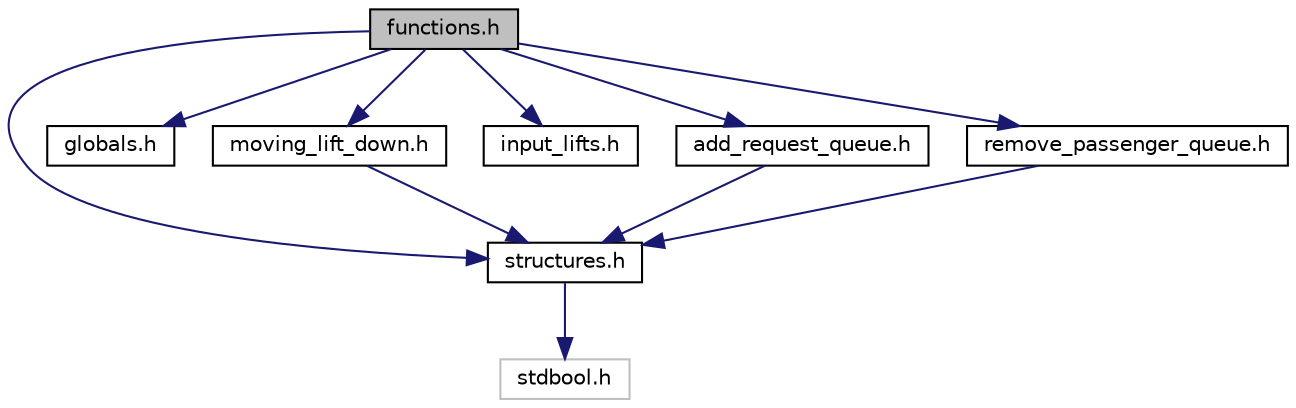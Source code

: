 digraph "functions.h"
{
 // LATEX_PDF_SIZE
  edge [fontname="Helvetica",fontsize="10",labelfontname="Helvetica",labelfontsize="10"];
  node [fontname="Helvetica",fontsize="10",shape=record];
  Node1 [label="functions.h",height=0.2,width=0.4,color="black", fillcolor="grey75", style="filled", fontcolor="black",tooltip="Simply contains all the headers of the different function."];
  Node1 -> Node2 [color="midnightblue",fontsize="10",style="solid"];
  Node2 [label="structures.h",height=0.2,width=0.4,color="black", fillcolor="white", style="filled",URL="$structures_8h.html",tooltip="contains declarations for structure passenger, elevator to be used in the program."];
  Node2 -> Node3 [color="midnightblue",fontsize="10",style="solid"];
  Node3 [label="stdbool.h",height=0.2,width=0.4,color="grey75", fillcolor="white", style="filled",tooltip=" "];
  Node1 -> Node4 [color="midnightblue",fontsize="10",style="solid"];
  Node4 [label="globals.h",height=0.2,width=0.4,color="black", fillcolor="white", style="filled",URL="$globals_8h.html",tooltip="contains declarations for globals elevator_count, passenger_count and floor_count."];
  Node1 -> Node5 [color="midnightblue",fontsize="10",style="solid"];
  Node5 [label="moving_lift_down.h",height=0.2,width=0.4,color="black", fillcolor="white", style="filled",URL="$moving__lift__down_8h.html",tooltip="contains declaration for structure moving_lift_down function that changes the direction of lift...."];
  Node5 -> Node2 [color="midnightblue",fontsize="10",style="solid"];
  Node1 -> Node6 [color="midnightblue",fontsize="10",style="solid"];
  Node6 [label="input_lifts.h",height=0.2,width=0.4,color="black", fillcolor="white", style="filled",URL="$input__lifts_8h.html",tooltip="Inputs the number of lifts from user."];
  Node1 -> Node7 [color="midnightblue",fontsize="10",style="solid"];
  Node7 [label="add_request_queue.h",height=0.2,width=0.4,color="black", fillcolor="white", style="filled",URL="$add__request__queue_8h.html",tooltip="contains declarations for add_request_queue function. Used to add passenger to queue"];
  Node7 -> Node2 [color="midnightblue",fontsize="10",style="solid"];
  Node1 -> Node8 [color="midnightblue",fontsize="10",style="solid"];
  Node8 [label="remove_passenger_queue.h",height=0.2,width=0.4,color="black", fillcolor="white", style="filled",URL="$remove__passenger__queue_8h.html",tooltip="contains the declaration for remove_passenger_queue function that remoove passenger from a queue"];
  Node8 -> Node2 [color="midnightblue",fontsize="10",style="solid"];
}
